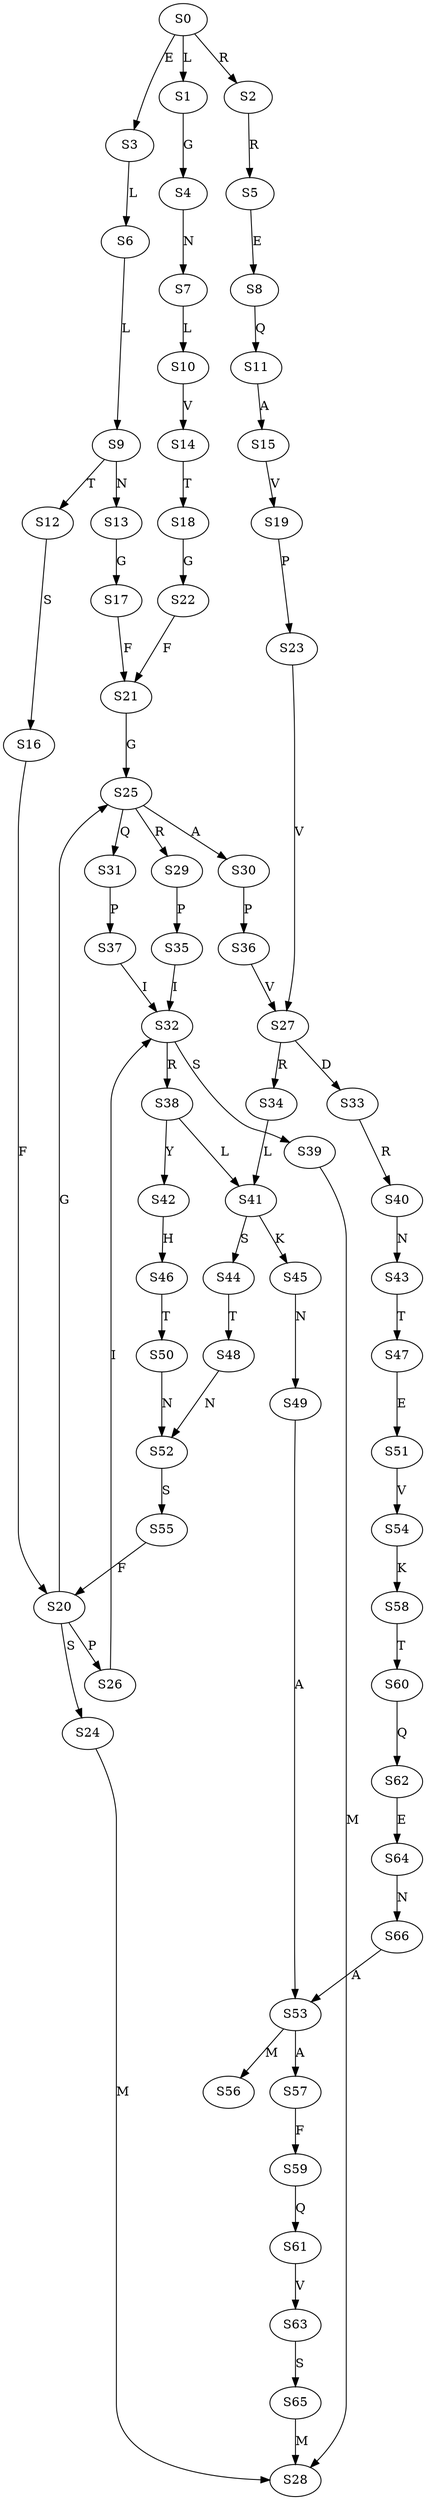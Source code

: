 strict digraph  {
	S0 -> S1 [ label = L ];
	S0 -> S2 [ label = R ];
	S0 -> S3 [ label = E ];
	S1 -> S4 [ label = G ];
	S2 -> S5 [ label = R ];
	S3 -> S6 [ label = L ];
	S4 -> S7 [ label = N ];
	S5 -> S8 [ label = E ];
	S6 -> S9 [ label = L ];
	S7 -> S10 [ label = L ];
	S8 -> S11 [ label = Q ];
	S9 -> S12 [ label = T ];
	S9 -> S13 [ label = N ];
	S10 -> S14 [ label = V ];
	S11 -> S15 [ label = A ];
	S12 -> S16 [ label = S ];
	S13 -> S17 [ label = G ];
	S14 -> S18 [ label = T ];
	S15 -> S19 [ label = V ];
	S16 -> S20 [ label = F ];
	S17 -> S21 [ label = F ];
	S18 -> S22 [ label = G ];
	S19 -> S23 [ label = P ];
	S20 -> S24 [ label = S ];
	S20 -> S25 [ label = G ];
	S20 -> S26 [ label = P ];
	S21 -> S25 [ label = G ];
	S22 -> S21 [ label = F ];
	S23 -> S27 [ label = V ];
	S24 -> S28 [ label = M ];
	S25 -> S29 [ label = R ];
	S25 -> S30 [ label = A ];
	S25 -> S31 [ label = Q ];
	S26 -> S32 [ label = I ];
	S27 -> S33 [ label = D ];
	S27 -> S34 [ label = R ];
	S29 -> S35 [ label = P ];
	S30 -> S36 [ label = P ];
	S31 -> S37 [ label = P ];
	S32 -> S38 [ label = R ];
	S32 -> S39 [ label = S ];
	S33 -> S40 [ label = R ];
	S34 -> S41 [ label = L ];
	S35 -> S32 [ label = I ];
	S36 -> S27 [ label = V ];
	S37 -> S32 [ label = I ];
	S38 -> S41 [ label = L ];
	S38 -> S42 [ label = Y ];
	S39 -> S28 [ label = M ];
	S40 -> S43 [ label = N ];
	S41 -> S44 [ label = S ];
	S41 -> S45 [ label = K ];
	S42 -> S46 [ label = H ];
	S43 -> S47 [ label = T ];
	S44 -> S48 [ label = T ];
	S45 -> S49 [ label = N ];
	S46 -> S50 [ label = T ];
	S47 -> S51 [ label = E ];
	S48 -> S52 [ label = N ];
	S49 -> S53 [ label = A ];
	S50 -> S52 [ label = N ];
	S51 -> S54 [ label = V ];
	S52 -> S55 [ label = S ];
	S53 -> S56 [ label = M ];
	S53 -> S57 [ label = A ];
	S54 -> S58 [ label = K ];
	S55 -> S20 [ label = F ];
	S57 -> S59 [ label = F ];
	S58 -> S60 [ label = T ];
	S59 -> S61 [ label = Q ];
	S60 -> S62 [ label = Q ];
	S61 -> S63 [ label = V ];
	S62 -> S64 [ label = E ];
	S63 -> S65 [ label = S ];
	S64 -> S66 [ label = N ];
	S65 -> S28 [ label = M ];
	S66 -> S53 [ label = A ];
}
